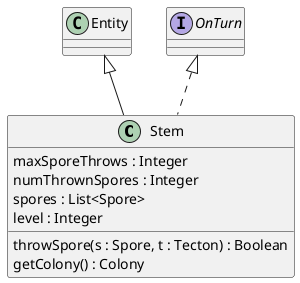 @startuml stem

class Stem extends Entity implements OnTurn{
    maxSporeThrows : Integer
    numThrownSpores : Integer
    spores : List<Spore>
    level : Integer
    throwSpore(s : Spore, t : Tecton) : Boolean
    getColony() : Colony
}

@enduml